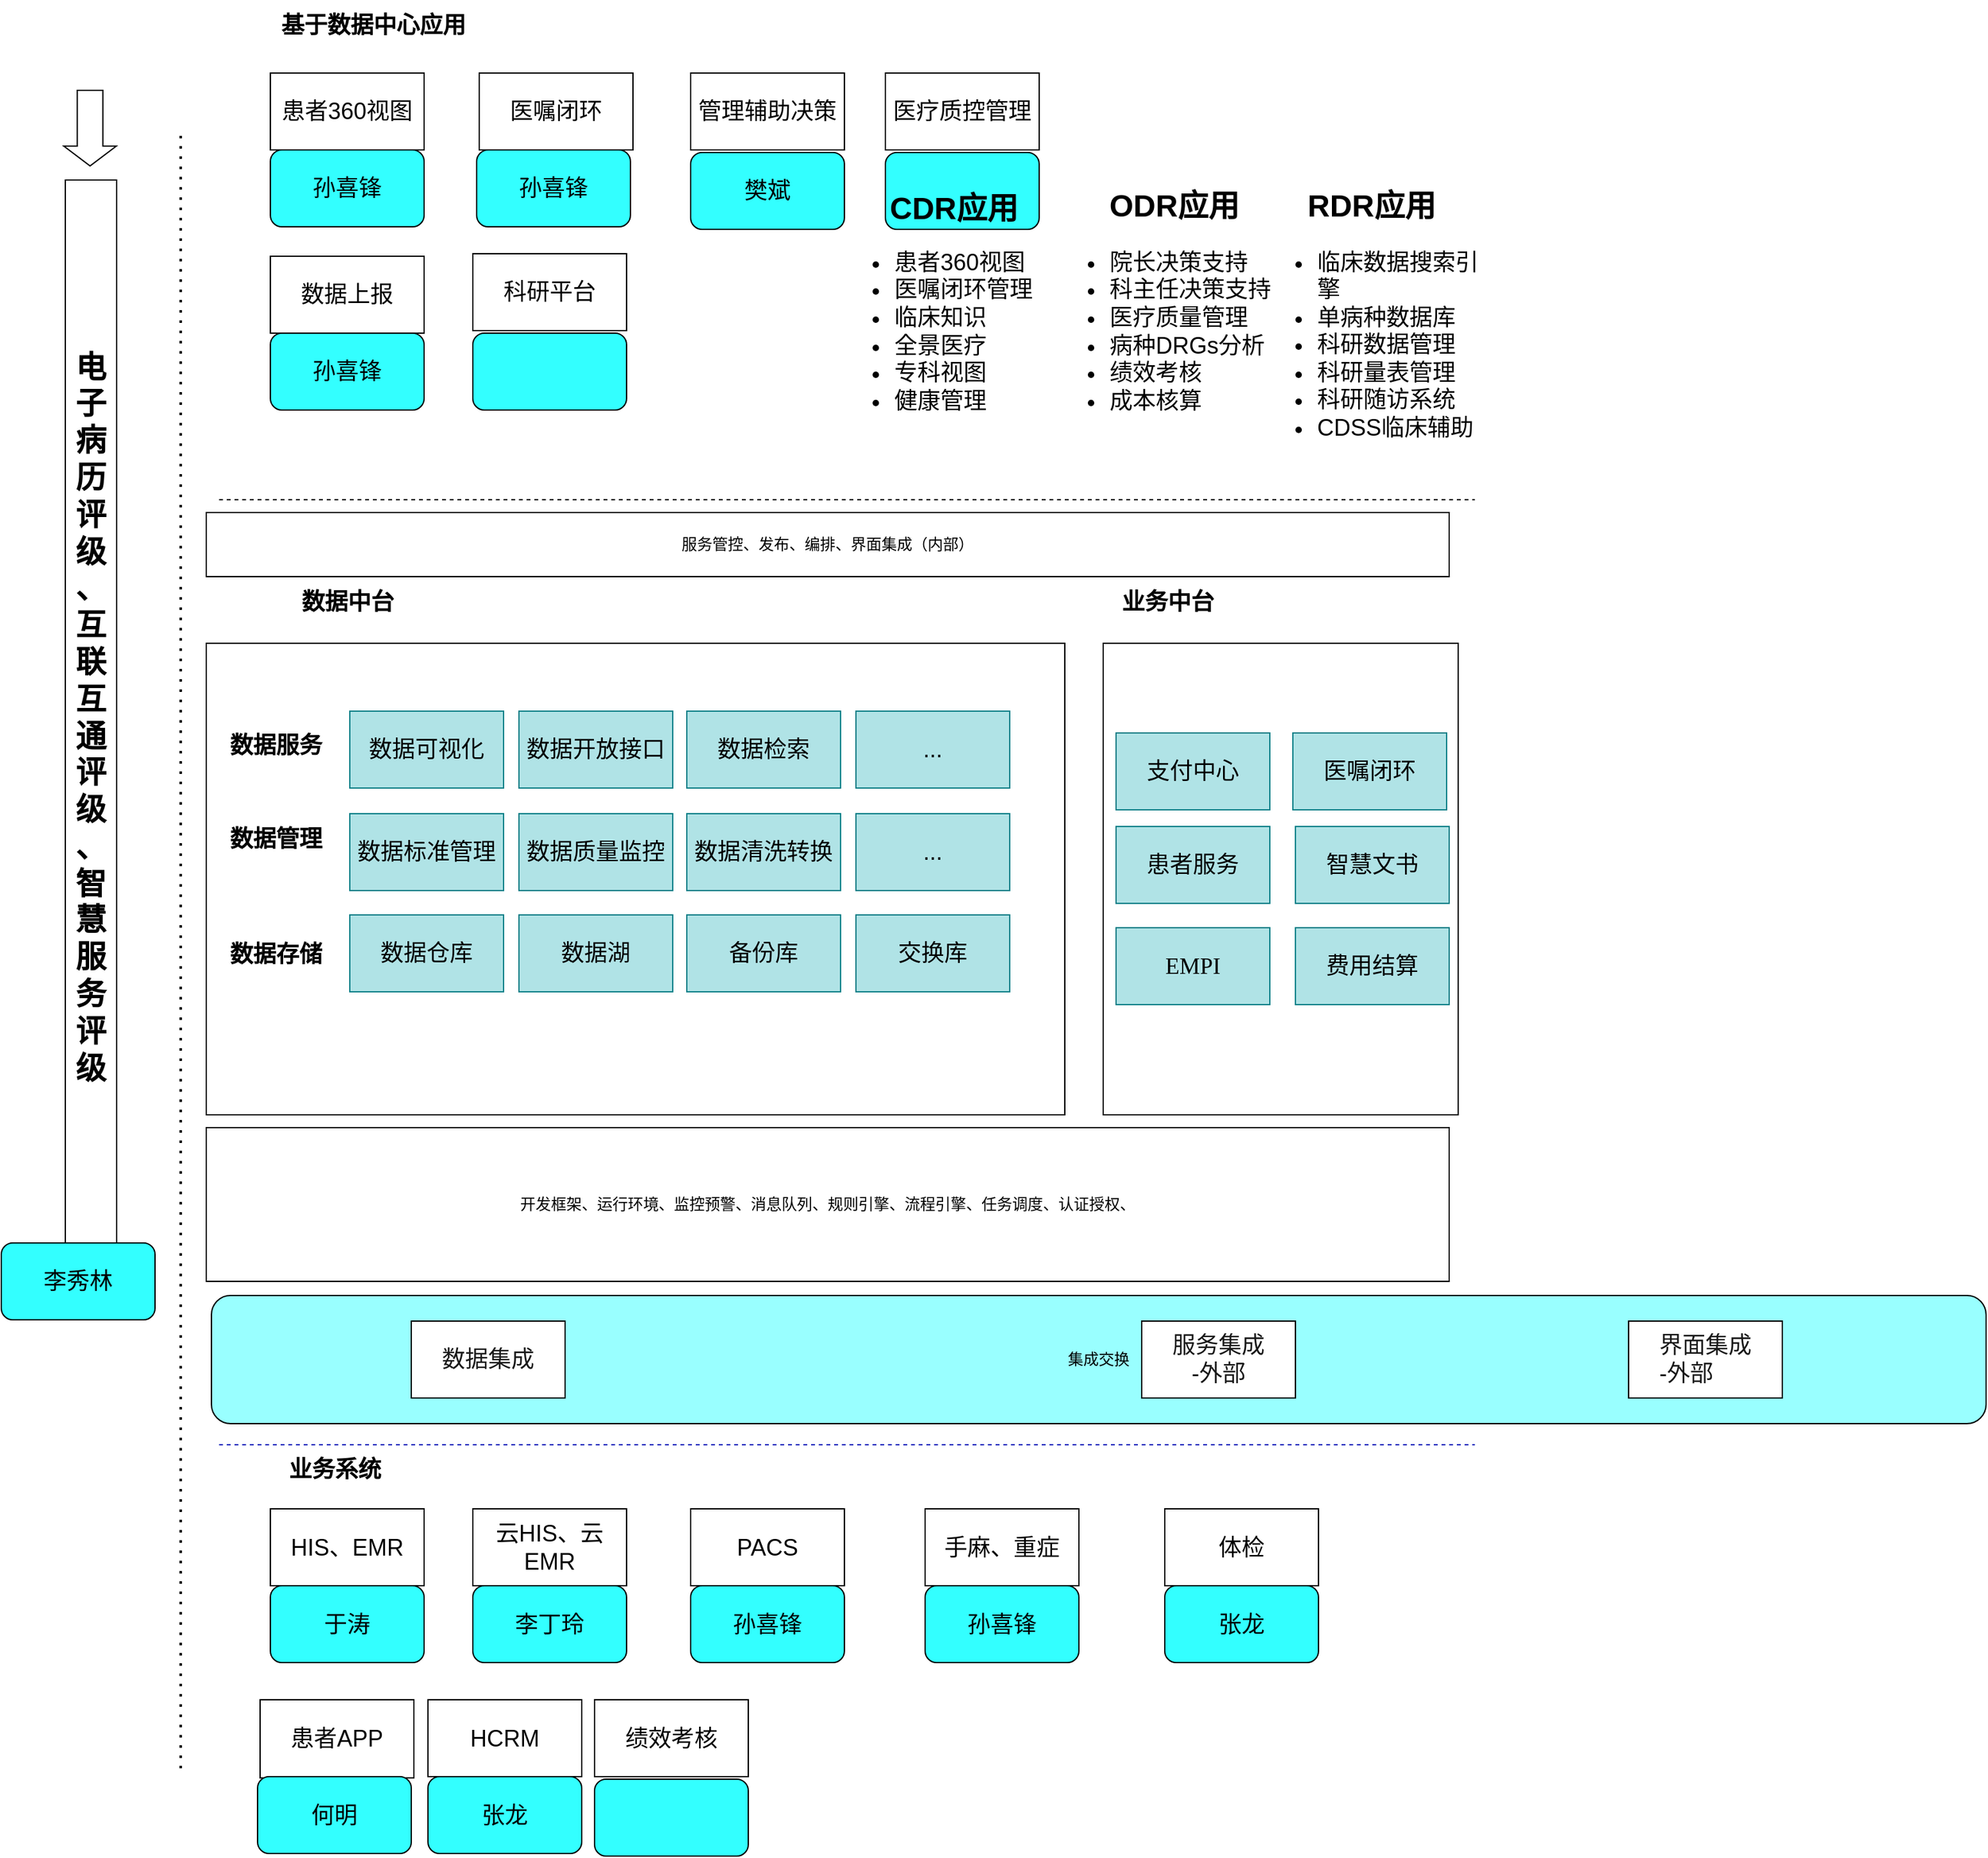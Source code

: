 <mxfile version="20.5.1" type="github" pages="3">
  <diagram id="B6B9VHaMI4xpq9ZSp2uB" name="全">
    <mxGraphModel dx="1424" dy="737" grid="1" gridSize="10" guides="1" tooltips="1" connect="1" arrows="1" fold="1" page="1" pageScale="1" pageWidth="827" pageHeight="1169" math="0" shadow="0">
      <root>
        <mxCell id="0" />
        <mxCell id="1" parent="0" />
        <mxCell id="VFvvIWbHDnUN0FrHz11J-1" value="集成交换" style="rounded=1;whiteSpace=wrap;html=1;fillColor=#99FFFF;" vertex="1" parent="1">
          <mxGeometry x="204" y="1041" width="1385" height="100" as="geometry" />
        </mxCell>
        <mxCell id="VFvvIWbHDnUN0FrHz11J-2" value="" style="rounded=0;whiteSpace=wrap;html=1;" vertex="1" parent="1">
          <mxGeometry x="200" y="532" width="670" height="368" as="geometry" />
        </mxCell>
        <mxCell id="VFvvIWbHDnUN0FrHz11J-3" value="数据仓库" style="rounded=0;whiteSpace=wrap;html=1;fillColor=#b0e3e6;strokeColor=#0e8088;fontSize=18;" vertex="1" parent="1">
          <mxGeometry x="312" y="744" width="120" height="60" as="geometry" />
        </mxCell>
        <mxCell id="VFvvIWbHDnUN0FrHz11J-4" value="数据湖" style="rounded=0;whiteSpace=wrap;html=1;fillColor=#b0e3e6;strokeColor=#0e8088;fontSize=18;" vertex="1" parent="1">
          <mxGeometry x="444" y="744" width="120" height="60" as="geometry" />
        </mxCell>
        <mxCell id="VFvvIWbHDnUN0FrHz11J-5" value="备份库" style="rounded=0;whiteSpace=wrap;html=1;fillColor=#b0e3e6;strokeColor=#0e8088;fontSize=18;" vertex="1" parent="1">
          <mxGeometry x="575" y="744" width="120" height="60" as="geometry" />
        </mxCell>
        <mxCell id="VFvvIWbHDnUN0FrHz11J-6" value="数据存储" style="text;strokeColor=none;fillColor=none;html=1;fontSize=18;fontStyle=1;verticalAlign=middle;align=center;" vertex="1" parent="1">
          <mxGeometry x="204" y="755" width="100" height="40" as="geometry" />
        </mxCell>
        <mxCell id="VFvvIWbHDnUN0FrHz11J-7" value="交换库" style="rounded=0;whiteSpace=wrap;html=1;fillColor=#b0e3e6;strokeColor=#0e8088;fontSize=18;" vertex="1" parent="1">
          <mxGeometry x="707" y="744" width="120" height="60" as="geometry" />
        </mxCell>
        <mxCell id="VFvvIWbHDnUN0FrHz11J-8" value="数据管理" style="text;strokeColor=none;fillColor=none;html=1;fontSize=18;fontStyle=1;verticalAlign=middle;align=center;" vertex="1" parent="1">
          <mxGeometry x="204" y="665" width="100" height="40" as="geometry" />
        </mxCell>
        <mxCell id="VFvvIWbHDnUN0FrHz11J-9" value="患者360视图" style="rounded=0;whiteSpace=wrap;html=1;fontSize=18;" vertex="1" parent="1">
          <mxGeometry x="250" y="87" width="120" height="60" as="geometry" />
        </mxCell>
        <mxCell id="VFvvIWbHDnUN0FrHz11J-10" value="医嘱闭环" style="rounded=0;whiteSpace=wrap;html=1;fontSize=18;" vertex="1" parent="1">
          <mxGeometry x="413" y="87" width="120" height="60" as="geometry" />
        </mxCell>
        <mxCell id="VFvvIWbHDnUN0FrHz11J-11" value="基于数据中心应用" style="text;strokeColor=none;fillColor=none;html=1;fontSize=18;fontStyle=1;verticalAlign=middle;align=center;" vertex="1" parent="1">
          <mxGeometry x="280" y="30" width="100" height="40" as="geometry" />
        </mxCell>
        <mxCell id="VFvvIWbHDnUN0FrHz11J-12" value="管理辅助决策" style="rounded=0;whiteSpace=wrap;html=1;fontSize=18;" vertex="1" parent="1">
          <mxGeometry x="578" y="87" width="120" height="60" as="geometry" />
        </mxCell>
        <mxCell id="VFvvIWbHDnUN0FrHz11J-13" value="&lt;div style=&quot;text-align: left; font-size: 18px;&quot;&gt;&lt;font face=&quot;PingFang SC, Arial, 微软雅黑, 宋体, simsun, sans-serif&quot; color=&quot;#191919&quot; style=&quot;font-size: 18px;&quot;&gt;&lt;span style=&quot;font-size: 18px; background-color: rgb(255, 255, 255);&quot;&gt;服务集成&lt;/span&gt;&lt;/font&gt;&lt;/div&gt;&lt;span style=&quot;color: rgb(25, 25, 25); font-family: &amp;quot;PingFang SC&amp;quot;, Arial, 微软雅黑, 宋体, simsun, sans-serif; text-align: left; background-color: rgb(255, 255, 255);&quot;&gt;-外部&lt;br&gt;&lt;/span&gt;" style="rounded=0;whiteSpace=wrap;html=1;fontSize=18;" vertex="1" parent="1">
          <mxGeometry x="930" y="1061" width="120" height="60" as="geometry" />
        </mxCell>
        <mxCell id="VFvvIWbHDnUN0FrHz11J-14" value="数据标准管理" style="rounded=0;whiteSpace=wrap;html=1;fillColor=#b0e3e6;strokeColor=#0e8088;fontSize=18;" vertex="1" parent="1">
          <mxGeometry x="312" y="665" width="120" height="60" as="geometry" />
        </mxCell>
        <mxCell id="VFvvIWbHDnUN0FrHz11J-15" value="数据质量监控" style="rounded=0;whiteSpace=wrap;html=1;fillColor=#b0e3e6;strokeColor=#0e8088;fontSize=18;" vertex="1" parent="1">
          <mxGeometry x="444" y="665" width="120" height="60" as="geometry" />
        </mxCell>
        <mxCell id="VFvvIWbHDnUN0FrHz11J-16" value="数据清洗转换" style="rounded=0;whiteSpace=wrap;html=1;fillColor=#b0e3e6;strokeColor=#0e8088;fontSize=18;" vertex="1" parent="1">
          <mxGeometry x="575" y="665" width="120" height="60" as="geometry" />
        </mxCell>
        <mxCell id="VFvvIWbHDnUN0FrHz11J-17" value="..." style="rounded=0;whiteSpace=wrap;html=1;fillColor=#b0e3e6;strokeColor=#0e8088;fontSize=18;" vertex="1" parent="1">
          <mxGeometry x="707" y="665" width="120" height="60" as="geometry" />
        </mxCell>
        <mxCell id="VFvvIWbHDnUN0FrHz11J-18" value="数据服务" style="text;strokeColor=none;fillColor=none;html=1;fontSize=18;fontStyle=1;verticalAlign=middle;align=center;" vertex="1" parent="1">
          <mxGeometry x="204" y="592" width="100" height="40" as="geometry" />
        </mxCell>
        <mxCell id="VFvvIWbHDnUN0FrHz11J-19" value="数据可视化" style="rounded=0;whiteSpace=wrap;html=1;fontSize=18;" vertex="1" parent="1">
          <mxGeometry x="312" y="585" width="120" height="60" as="geometry" />
        </mxCell>
        <mxCell id="VFvvIWbHDnUN0FrHz11J-20" value="数据开放接口" style="rounded=0;whiteSpace=wrap;html=1;fillColor=#b0e3e6;strokeColor=#0e8088;fontSize=18;" vertex="1" parent="1">
          <mxGeometry x="444" y="585" width="120" height="60" as="geometry" />
        </mxCell>
        <mxCell id="VFvvIWbHDnUN0FrHz11J-21" value="数据检索" style="rounded=0;whiteSpace=wrap;html=1;fillColor=#b0e3e6;strokeColor=#0e8088;fontSize=18;" vertex="1" parent="1">
          <mxGeometry x="575" y="585" width="120" height="60" as="geometry" />
        </mxCell>
        <mxCell id="VFvvIWbHDnUN0FrHz11J-22" value="..." style="rounded=0;whiteSpace=wrap;html=1;fillColor=#b0e3e6;strokeColor=#0e8088;fontSize=18;" vertex="1" parent="1">
          <mxGeometry x="707" y="585" width="120" height="60" as="geometry" />
        </mxCell>
        <mxCell id="VFvvIWbHDnUN0FrHz11J-23" value="&lt;span style=&quot;font-size: 24px;&quot;&gt;&lt;b&gt;电子病历评级&lt;br&gt;、互联互通评级&lt;br&gt;、智慧服务评级&lt;/b&gt;&lt;/span&gt;" style="rounded=0;whiteSpace=wrap;html=1;" vertex="1" parent="1">
          <mxGeometry x="90" y="170.5" width="40" height="839" as="geometry" />
        </mxCell>
        <mxCell id="VFvvIWbHDnUN0FrHz11J-24" value="" style="endArrow=none;dashed=1;html=1;rounded=0;" edge="1" parent="1">
          <mxGeometry width="50" height="50" relative="1" as="geometry">
            <mxPoint x="210" y="420" as="sourcePoint" />
            <mxPoint x="1190" y="420" as="targetPoint" />
          </mxGeometry>
        </mxCell>
        <mxCell id="VFvvIWbHDnUN0FrHz11J-25" value="" style="endArrow=none;dashed=1;html=1;rounded=0;fillColor=#0050ef;strokeColor=#001DBC;" edge="1" parent="1">
          <mxGeometry width="50" height="50" relative="1" as="geometry">
            <mxPoint x="210" y="1157.5" as="sourcePoint" />
            <mxPoint x="1190" y="1157.5" as="targetPoint" />
          </mxGeometry>
        </mxCell>
        <mxCell id="VFvvIWbHDnUN0FrHz11J-26" value="数据可视化" style="rounded=0;whiteSpace=wrap;html=1;fontSize=18;" vertex="1" parent="1">
          <mxGeometry x="312" y="585" width="120" height="60" as="geometry" />
        </mxCell>
        <mxCell id="VFvvIWbHDnUN0FrHz11J-27" value="数据可视化" style="rounded=0;whiteSpace=wrap;html=1;fillColor=#b0e3e6;strokeColor=#0e8088;fontSize=18;" vertex="1" parent="1">
          <mxGeometry x="312" y="585" width="120" height="60" as="geometry" />
        </mxCell>
        <mxCell id="VFvvIWbHDnUN0FrHz11J-28" value="" style="shape=flexArrow;endArrow=classic;html=1;rounded=0;width=20;endSize=4.814;" edge="1" parent="1">
          <mxGeometry width="50" height="50" relative="1" as="geometry">
            <mxPoint x="109.29" y="100" as="sourcePoint" />
            <mxPoint x="109.29" y="160" as="targetPoint" />
          </mxGeometry>
        </mxCell>
        <mxCell id="VFvvIWbHDnUN0FrHz11J-29" value="" style="endArrow=none;dashed=1;html=1;dashPattern=1 3;strokeWidth=2;rounded=0;" edge="1" parent="1">
          <mxGeometry width="50" height="50" relative="1" as="geometry">
            <mxPoint x="180" y="1410" as="sourcePoint" />
            <mxPoint x="180" y="130" as="targetPoint" />
          </mxGeometry>
        </mxCell>
        <mxCell id="VFvvIWbHDnUN0FrHz11J-30" value="HIS、EMR" style="rounded=0;whiteSpace=wrap;html=1;fontSize=18;" vertex="1" parent="1">
          <mxGeometry x="250" y="1207.5" width="120" height="60" as="geometry" />
        </mxCell>
        <mxCell id="VFvvIWbHDnUN0FrHz11J-31" value="云HIS、云EMR" style="rounded=0;whiteSpace=wrap;html=1;fontSize=18;" vertex="1" parent="1">
          <mxGeometry x="408" y="1207.5" width="120" height="60" as="geometry" />
        </mxCell>
        <mxCell id="VFvvIWbHDnUN0FrHz11J-32" value="PACS" style="rounded=0;whiteSpace=wrap;html=1;fontSize=18;" vertex="1" parent="1">
          <mxGeometry x="578" y="1207.5" width="120" height="60" as="geometry" />
        </mxCell>
        <mxCell id="VFvvIWbHDnUN0FrHz11J-33" value="手麻、重症" style="rounded=0;whiteSpace=wrap;html=1;fontSize=18;" vertex="1" parent="1">
          <mxGeometry x="761" y="1207.5" width="120" height="60" as="geometry" />
        </mxCell>
        <mxCell id="VFvvIWbHDnUN0FrHz11J-34" value="体检" style="rounded=0;whiteSpace=wrap;html=1;fontSize=18;" vertex="1" parent="1">
          <mxGeometry x="948" y="1207.5" width="120" height="60" as="geometry" />
        </mxCell>
        <mxCell id="VFvvIWbHDnUN0FrHz11J-35" value="于涛" style="rounded=1;whiteSpace=wrap;html=1;fontSize=18;fillColor=#33FFFF;" vertex="1" parent="1">
          <mxGeometry x="250" y="1267.5" width="120" height="60" as="geometry" />
        </mxCell>
        <mxCell id="VFvvIWbHDnUN0FrHz11J-36" value="李秀林" style="rounded=1;whiteSpace=wrap;html=1;fontSize=18;fillColor=#33FFFF;" vertex="1" parent="1">
          <mxGeometry x="40" y="1000" width="120" height="60" as="geometry" />
        </mxCell>
        <mxCell id="VFvvIWbHDnUN0FrHz11J-37" value="李丁玲" style="rounded=1;whiteSpace=wrap;html=1;fontSize=18;fillColor=#33FFFF;" vertex="1" parent="1">
          <mxGeometry x="408" y="1267.5" width="120" height="60" as="geometry" />
        </mxCell>
        <mxCell id="VFvvIWbHDnUN0FrHz11J-38" value="孙喜锋" style="rounded=1;whiteSpace=wrap;html=1;fontSize=18;fillColor=#33FFFF;" vertex="1" parent="1">
          <mxGeometry x="578" y="1267.5" width="120" height="60" as="geometry" />
        </mxCell>
        <mxCell id="VFvvIWbHDnUN0FrHz11J-39" value="孙喜锋" style="rounded=1;whiteSpace=wrap;html=1;fontSize=18;fillColor=#33FFFF;" vertex="1" parent="1">
          <mxGeometry x="761" y="1267.5" width="120" height="60" as="geometry" />
        </mxCell>
        <mxCell id="VFvvIWbHDnUN0FrHz11J-40" value="张龙" style="rounded=1;whiteSpace=wrap;html=1;fontSize=18;fillColor=#33FFFF;" vertex="1" parent="1">
          <mxGeometry x="948" y="1267.5" width="120" height="60" as="geometry" />
        </mxCell>
        <mxCell id="VFvvIWbHDnUN0FrHz11J-41" value="医疗质控管理" style="rounded=0;whiteSpace=wrap;html=1;fontSize=18;" vertex="1" parent="1">
          <mxGeometry x="730" y="87" width="120" height="60" as="geometry" />
        </mxCell>
        <mxCell id="VFvvIWbHDnUN0FrHz11J-42" value="科研平台" style="rounded=0;whiteSpace=wrap;html=1;fontSize=18;" vertex="1" parent="1">
          <mxGeometry x="408" y="228" width="120" height="60" as="geometry" />
        </mxCell>
        <mxCell id="VFvvIWbHDnUN0FrHz11J-43" value="绩效考核" style="rounded=0;whiteSpace=wrap;html=1;fontSize=18;" vertex="1" parent="1">
          <mxGeometry x="503" y="1356.5" width="120" height="60" as="geometry" />
        </mxCell>
        <mxCell id="VFvvIWbHDnUN0FrHz11J-44" value="HCRM" style="rounded=0;whiteSpace=wrap;html=1;fontSize=18;" vertex="1" parent="1">
          <mxGeometry x="373" y="1356.5" width="120" height="60" as="geometry" />
        </mxCell>
        <mxCell id="VFvvIWbHDnUN0FrHz11J-45" value="患者APP" style="rounded=0;whiteSpace=wrap;html=1;fontSize=18;" vertex="1" parent="1">
          <mxGeometry x="242" y="1356.5" width="120" height="61" as="geometry" />
        </mxCell>
        <mxCell id="VFvvIWbHDnUN0FrHz11J-46" value="数据上报" style="rounded=0;whiteSpace=wrap;html=1;fontSize=18;" vertex="1" parent="1">
          <mxGeometry x="250" y="230" width="120" height="60" as="geometry" />
        </mxCell>
        <mxCell id="VFvvIWbHDnUN0FrHz11J-47" value="孙喜锋" style="rounded=1;whiteSpace=wrap;html=1;fontSize=18;fillColor=#33FFFF;" vertex="1" parent="1">
          <mxGeometry x="250" y="147" width="120" height="60" as="geometry" />
        </mxCell>
        <mxCell id="VFvvIWbHDnUN0FrHz11J-48" value="孙喜锋" style="rounded=1;whiteSpace=wrap;html=1;fontSize=18;fillColor=#33FFFF;" vertex="1" parent="1">
          <mxGeometry x="411" y="147" width="120" height="60" as="geometry" />
        </mxCell>
        <mxCell id="VFvvIWbHDnUN0FrHz11J-49" value="何明" style="rounded=1;whiteSpace=wrap;html=1;fontSize=18;fillColor=#33FFFF;" vertex="1" parent="1">
          <mxGeometry x="240" y="1416.5" width="120" height="60" as="geometry" />
        </mxCell>
        <mxCell id="VFvvIWbHDnUN0FrHz11J-50" value="张龙" style="rounded=1;whiteSpace=wrap;html=1;fontSize=18;fillColor=#33FFFF;" vertex="1" parent="1">
          <mxGeometry x="373" y="1416.5" width="120" height="60" as="geometry" />
        </mxCell>
        <mxCell id="VFvvIWbHDnUN0FrHz11J-51" value="樊斌" style="rounded=1;whiteSpace=wrap;html=1;fontSize=18;fillColor=#33FFFF;" vertex="1" parent="1">
          <mxGeometry x="578" y="149" width="120" height="60" as="geometry" />
        </mxCell>
        <mxCell id="VFvvIWbHDnUN0FrHz11J-52" value="孙喜锋" style="rounded=1;whiteSpace=wrap;html=1;fontSize=18;fillColor=#33FFFF;" vertex="1" parent="1">
          <mxGeometry x="250" y="290" width="120" height="60" as="geometry" />
        </mxCell>
        <mxCell id="VFvvIWbHDnUN0FrHz11J-53" value="" style="rounded=1;whiteSpace=wrap;html=1;fontSize=18;fillColor=#33FFFF;" vertex="1" parent="1">
          <mxGeometry x="730" y="149" width="120" height="60" as="geometry" />
        </mxCell>
        <mxCell id="VFvvIWbHDnUN0FrHz11J-54" value="" style="rounded=1;whiteSpace=wrap;html=1;fontSize=18;fillColor=#33FFFF;" vertex="1" parent="1">
          <mxGeometry x="408" y="290" width="120" height="60" as="geometry" />
        </mxCell>
        <mxCell id="VFvvIWbHDnUN0FrHz11J-55" value="" style="rounded=1;whiteSpace=wrap;html=1;fontSize=18;fillColor=#33FFFF;" vertex="1" parent="1">
          <mxGeometry x="503" y="1418.5" width="120" height="60" as="geometry" />
        </mxCell>
        <mxCell id="VFvvIWbHDnUN0FrHz11J-56" value="数据中台" style="text;strokeColor=none;fillColor=none;html=1;fontSize=18;fontStyle=1;verticalAlign=middle;align=center;" vertex="1" parent="1">
          <mxGeometry x="260" y="480" width="100" height="40" as="geometry" />
        </mxCell>
        <mxCell id="VFvvIWbHDnUN0FrHz11J-57" value="业务系统" style="text;strokeColor=none;fillColor=none;html=1;fontSize=18;fontStyle=1;verticalAlign=middle;align=center;" vertex="1" parent="1">
          <mxGeometry x="250" y="1157" width="100" height="40" as="geometry" />
        </mxCell>
        <mxCell id="VFvvIWbHDnUN0FrHz11J-58" value="业务中台" style="text;strokeColor=none;fillColor=none;html=1;fontSize=18;fontStyle=1;verticalAlign=middle;align=center;" vertex="1" parent="1">
          <mxGeometry x="900" y="480" width="100" height="40" as="geometry" />
        </mxCell>
        <mxCell id="VFvvIWbHDnUN0FrHz11J-63" value="&lt;div style=&quot;text-align: left; font-size: 18px;&quot;&gt;&lt;font face=&quot;PingFang SC, Arial, 微软雅黑, 宋体, simsun, sans-serif&quot; color=&quot;#191919&quot; style=&quot;font-size: 18px;&quot;&gt;&lt;span style=&quot;font-size: 18px; background-color: rgb(255, 255, 255);&quot;&gt;界面集成&lt;/span&gt;&lt;/font&gt;&lt;/div&gt;&lt;div style=&quot;text-align: left; font-size: 18px;&quot;&gt;&lt;font face=&quot;PingFang SC, Arial, 微软雅黑, 宋体, simsun, sans-serif&quot; color=&quot;#191919&quot; style=&quot;font-size: 18px;&quot;&gt;&lt;span style=&quot;font-size: 18px; background-color: rgb(255, 255, 255);&quot;&gt;-外部&lt;/span&gt;&lt;/font&gt;&lt;/div&gt;" style="rounded=0;whiteSpace=wrap;html=1;fontSize=18;" vertex="1" parent="1">
          <mxGeometry x="1310" y="1061" width="120" height="60" as="geometry" />
        </mxCell>
        <mxCell id="VFvvIWbHDnUN0FrHz11J-64" value="&lt;div style=&quot;text-align: left; font-size: 18px;&quot;&gt;&lt;font face=&quot;PingFang SC, Arial, 微软雅黑, 宋体, simsun, sans-serif&quot; color=&quot;#191919&quot; style=&quot;font-size: 18px;&quot;&gt;&lt;span style=&quot;font-size: 18px; background-color: rgb(255, 255, 255);&quot;&gt;数据集成&lt;/span&gt;&lt;/font&gt;&lt;/div&gt;" style="rounded=0;whiteSpace=wrap;html=1;fontSize=18;" vertex="1" parent="1">
          <mxGeometry x="360" y="1061" width="120" height="60" as="geometry" />
        </mxCell>
        <mxCell id="VFvvIWbHDnUN0FrHz11J-66" value="服务管控、发布、编排、界面集成（内部）" style="rounded=0;whiteSpace=wrap;html=1;" vertex="1" parent="1">
          <mxGeometry x="200" y="430" width="970" height="50" as="geometry" />
        </mxCell>
        <mxCell id="VFvvIWbHDnUN0FrHz11J-67" value="开发框架、运行环境、监控预警、消息队列、规则引擎、流程引擎、任务调度、认证授权、" style="rounded=0;whiteSpace=wrap;html=1;" vertex="1" parent="1">
          <mxGeometry x="200" y="910" width="970" height="120" as="geometry" />
        </mxCell>
        <mxCell id="VFvvIWbHDnUN0FrHz11J-77" value="" style="rounded=0;whiteSpace=wrap;html=1;" vertex="1" parent="1">
          <mxGeometry x="900" y="532" width="277" height="368" as="geometry" />
        </mxCell>
        <mxCell id="VFvvIWbHDnUN0FrHz11J-78" value="支付中心" style="rounded=0;whiteSpace=wrap;html=1;fillColor=#b0e3e6;strokeColor=#0e8088;fontSize=18;" vertex="1" parent="1">
          <mxGeometry x="910" y="602" width="120" height="60" as="geometry" />
        </mxCell>
        <mxCell id="VFvvIWbHDnUN0FrHz11J-79" value="&lt;span style=&quot;font-family: &amp;quot;Microsoft JhengHei&amp;quot;; text-align: left;&quot;&gt;&lt;font style=&quot;font-size: 18px;&quot;&gt;患者服务&lt;/font&gt;&lt;/span&gt;" style="rounded=0;whiteSpace=wrap;html=1;fillColor=#b0e3e6;strokeColor=#0e8088;fontSize=18;" vertex="1" parent="1">
          <mxGeometry x="910" y="675" width="120" height="60" as="geometry" />
        </mxCell>
        <mxCell id="VFvvIWbHDnUN0FrHz11J-80" value="&lt;span style=&quot;font-family: &amp;quot;Microsoft JhengHei&amp;quot;; text-align: left;&quot;&gt;&lt;font style=&quot;font-size: 18px;&quot;&gt;EMPI&lt;/font&gt;&lt;/span&gt;" style="rounded=0;whiteSpace=wrap;html=1;fillColor=#b0e3e6;strokeColor=#0e8088;fontSize=18;" vertex="1" parent="1">
          <mxGeometry x="910" y="754" width="120" height="60" as="geometry" />
        </mxCell>
        <mxCell id="VFvvIWbHDnUN0FrHz11J-81" value="&lt;span style=&quot;font-family: &amp;quot;Microsoft JhengHei&amp;quot;; text-align: left;&quot;&gt;&lt;font style=&quot;font-size: 18px;&quot;&gt;医嘱闭环&lt;/font&gt;&lt;/span&gt;" style="rounded=0;whiteSpace=wrap;html=1;fillColor=#b0e3e6;strokeColor=#0e8088;fontSize=18;fontColor=#000000;" vertex="1" parent="1">
          <mxGeometry x="1048" y="602" width="120" height="60" as="geometry" />
        </mxCell>
        <mxCell id="VFvvIWbHDnUN0FrHz11J-82" value="&lt;span style=&quot;font-family: &amp;quot;Microsoft JhengHei&amp;quot;; text-align: left;&quot;&gt;&lt;font style=&quot;font-size: 18px;&quot;&gt;智慧文书&lt;/font&gt;&lt;/span&gt;" style="rounded=0;whiteSpace=wrap;html=1;fillColor=#b0e3e6;strokeColor=#0e8088;fontSize=18;" vertex="1" parent="1">
          <mxGeometry x="1050" y="675" width="120" height="60" as="geometry" />
        </mxCell>
        <mxCell id="VFvvIWbHDnUN0FrHz11J-83" value="&lt;span style=&quot;font-family: &amp;quot;Microsoft JhengHei&amp;quot;; text-align: left;&quot;&gt;&lt;font style=&quot;font-size: 18px;&quot;&gt;费用结算&lt;/font&gt;&lt;/span&gt;" style="rounded=0;whiteSpace=wrap;html=1;fillColor=#b0e3e6;strokeColor=#0e8088;fontSize=18;" vertex="1" parent="1">
          <mxGeometry x="1050" y="754" width="120" height="60" as="geometry" />
        </mxCell>
        <mxCell id="VFvvIWbHDnUN0FrHz11J-84" value="&lt;ul&gt;&lt;li&gt;患者360视图&lt;/li&gt;&lt;li&gt;医嘱闭环管理&lt;/li&gt;&lt;li&gt;临床知识&lt;/li&gt;&lt;li&gt;全景医疗&lt;/li&gt;&lt;li&gt;专科视图&lt;/li&gt;&lt;li&gt;健康管理&lt;/li&gt;&lt;/ul&gt;" style="text;strokeColor=none;fillColor=none;html=1;whiteSpace=wrap;verticalAlign=middle;overflow=hidden;fontSize=18;fontColor=#000000;" vertex="1" parent="1">
          <mxGeometry x="695" y="203.5" width="168" height="170" as="geometry" />
        </mxCell>
        <mxCell id="VFvvIWbHDnUN0FrHz11J-85" value="&lt;ul&gt;&lt;li&gt;院长决策支持&lt;/li&gt;&lt;li&gt;科主任决策支持&lt;/li&gt;&lt;li&gt;医疗质量管理&lt;/li&gt;&lt;li&gt;病种DRGs分析&lt;/li&gt;&lt;li&gt;绩效考核&lt;/li&gt;&lt;li&gt;成本核算&lt;/li&gt;&lt;/ul&gt;" style="text;strokeColor=none;fillColor=none;html=1;whiteSpace=wrap;verticalAlign=middle;overflow=hidden;fontSize=18;fontColor=#000000;" vertex="1" parent="1">
          <mxGeometry x="863" y="203.5" width="168" height="170" as="geometry" />
        </mxCell>
        <mxCell id="VFvvIWbHDnUN0FrHz11J-86" value="CDR应用" style="text;strokeColor=none;fillColor=none;html=1;fontSize=24;fontStyle=1;verticalAlign=middle;align=center;fontColor=#000000;" vertex="1" parent="1">
          <mxGeometry x="733" y="172.5" width="100" height="40" as="geometry" />
        </mxCell>
        <mxCell id="VFvvIWbHDnUN0FrHz11J-87" value="ODR应用" style="text;strokeColor=none;fillColor=none;html=1;fontSize=24;fontStyle=1;verticalAlign=middle;align=center;fontColor=#000000;" vertex="1" parent="1">
          <mxGeometry x="905" y="170.5" width="100" height="40" as="geometry" />
        </mxCell>
        <mxCell id="VFvvIWbHDnUN0FrHz11J-88" value="&lt;ul&gt;&lt;li&gt;临床数据搜索引擎&lt;/li&gt;&lt;li&gt;单病种数据库&lt;/li&gt;&lt;li&gt;科研数据管理&lt;/li&gt;&lt;li&gt;科研量表管理&lt;/li&gt;&lt;li&gt;科研随访系统&lt;/li&gt;&lt;li&gt;CDSS临床辅助决策&lt;/li&gt;&lt;/ul&gt;" style="text;strokeColor=none;fillColor=none;html=1;whiteSpace=wrap;verticalAlign=middle;overflow=hidden;fontSize=18;fontColor=#000000;" vertex="1" parent="1">
          <mxGeometry x="1025" y="203.5" width="168" height="170" as="geometry" />
        </mxCell>
        <mxCell id="VFvvIWbHDnUN0FrHz11J-89" value="RDR应用" style="text;strokeColor=none;fillColor=none;html=1;fontSize=24;fontStyle=1;verticalAlign=middle;align=center;fontColor=#000000;" vertex="1" parent="1">
          <mxGeometry x="1059" y="170.5" width="100" height="40" as="geometry" />
        </mxCell>
      </root>
    </mxGraphModel>
  </diagram>
  <diagram id="ou_3auDMoAN-pkEfYbh4" name="数据">
    <mxGraphModel dx="2373" dy="1228" grid="1" gridSize="10" guides="1" tooltips="1" connect="1" arrows="1" fold="1" page="1" pageScale="1" pageWidth="827" pageHeight="1169" math="0" shadow="0">
      <root>
        <mxCell id="0" />
        <mxCell id="1" parent="0" />
        <mxCell id="-TIPPLFm5aXb55gr_1St-1" value="集成交换" style="rounded=1;whiteSpace=wrap;html=1;fillColor=#99FFFF;" vertex="1" parent="1">
          <mxGeometry x="170" y="929.5" width="1396" height="100" as="geometry" />
        </mxCell>
        <mxCell id="-TIPPLFm5aXb55gr_1St-2" value="" style="rounded=0;whiteSpace=wrap;html=1;" vertex="1" parent="1">
          <mxGeometry x="200" y="532" width="670" height="368" as="geometry" />
        </mxCell>
        <mxCell id="-TIPPLFm5aXb55gr_1St-3" value="数据仓库" style="rounded=0;whiteSpace=wrap;html=1;fillColor=#b0e3e6;strokeColor=#0e8088;fontSize=18;" vertex="1" parent="1">
          <mxGeometry x="312" y="744" width="120" height="60" as="geometry" />
        </mxCell>
        <mxCell id="-TIPPLFm5aXb55gr_1St-4" value="数据湖" style="rounded=0;whiteSpace=wrap;html=1;fillColor=#b0e3e6;strokeColor=#0e8088;fontSize=18;" vertex="1" parent="1">
          <mxGeometry x="444" y="744" width="120" height="60" as="geometry" />
        </mxCell>
        <mxCell id="-TIPPLFm5aXb55gr_1St-5" value="备份库" style="rounded=0;whiteSpace=wrap;html=1;fillColor=#b0e3e6;strokeColor=#0e8088;fontSize=18;" vertex="1" parent="1">
          <mxGeometry x="575" y="744" width="120" height="60" as="geometry" />
        </mxCell>
        <mxCell id="-TIPPLFm5aXb55gr_1St-6" value="数据存储" style="text;strokeColor=none;fillColor=none;html=1;fontSize=18;fontStyle=1;verticalAlign=middle;align=center;" vertex="1" parent="1">
          <mxGeometry x="204" y="755" width="100" height="40" as="geometry" />
        </mxCell>
        <mxCell id="-TIPPLFm5aXb55gr_1St-7" value="交换库" style="rounded=0;whiteSpace=wrap;html=1;fillColor=#b0e3e6;strokeColor=#0e8088;fontSize=18;" vertex="1" parent="1">
          <mxGeometry x="707" y="744" width="120" height="60" as="geometry" />
        </mxCell>
        <mxCell id="-TIPPLFm5aXb55gr_1St-8" value="数据管理" style="text;strokeColor=none;fillColor=none;html=1;fontSize=18;fontStyle=1;verticalAlign=middle;align=center;" vertex="1" parent="1">
          <mxGeometry x="204" y="665" width="100" height="40" as="geometry" />
        </mxCell>
        <mxCell id="-TIPPLFm5aXb55gr_1St-9" value="患者360视图" style="rounded=0;whiteSpace=wrap;html=1;fontSize=18;" vertex="1" parent="1">
          <mxGeometry x="250" y="87" width="120" height="60" as="geometry" />
        </mxCell>
        <mxCell id="-TIPPLFm5aXb55gr_1St-10" value="医嘱闭环" style="rounded=0;whiteSpace=wrap;html=1;fontSize=18;" vertex="1" parent="1">
          <mxGeometry x="413" y="87" width="120" height="60" as="geometry" />
        </mxCell>
        <mxCell id="-TIPPLFm5aXb55gr_1St-11" value="基于数据中心应用" style="text;strokeColor=none;fillColor=none;html=1;fontSize=18;fontStyle=1;verticalAlign=middle;align=center;" vertex="1" parent="1">
          <mxGeometry x="280" y="30" width="100" height="40" as="geometry" />
        </mxCell>
        <mxCell id="-TIPPLFm5aXb55gr_1St-12" value="管理辅助决策" style="rounded=0;whiteSpace=wrap;html=1;fontSize=18;" vertex="1" parent="1">
          <mxGeometry x="578" y="87" width="120" height="60" as="geometry" />
        </mxCell>
        <mxCell id="-TIPPLFm5aXb55gr_1St-13" value="&lt;div style=&quot;text-align: left; font-size: 18px;&quot;&gt;&lt;font face=&quot;PingFang SC, Arial, 微软雅黑, 宋体, simsun, sans-serif&quot; color=&quot;#191919&quot; style=&quot;font-size: 18px;&quot;&gt;&lt;span style=&quot;font-size: 18px; background-color: rgb(255, 255, 255);&quot;&gt;服务集成&lt;/span&gt;&lt;/font&gt;&lt;/div&gt;" style="rounded=0;whiteSpace=wrap;html=1;fontSize=18;" vertex="1" parent="1">
          <mxGeometry x="920" y="929.5" width="120" height="60" as="geometry" />
        </mxCell>
        <mxCell id="-TIPPLFm5aXb55gr_1St-14" value="数据标准管理" style="rounded=0;whiteSpace=wrap;html=1;fillColor=#b0e3e6;strokeColor=#0e8088;fontSize=18;" vertex="1" parent="1">
          <mxGeometry x="312" y="665" width="120" height="60" as="geometry" />
        </mxCell>
        <mxCell id="-TIPPLFm5aXb55gr_1St-15" value="数据质量监控" style="rounded=0;whiteSpace=wrap;html=1;fillColor=#b0e3e6;strokeColor=#0e8088;fontSize=18;" vertex="1" parent="1">
          <mxGeometry x="444" y="665" width="120" height="60" as="geometry" />
        </mxCell>
        <mxCell id="-TIPPLFm5aXb55gr_1St-16" value="数据清洗转换" style="rounded=0;whiteSpace=wrap;html=1;fillColor=#b0e3e6;strokeColor=#0e8088;fontSize=18;" vertex="1" parent="1">
          <mxGeometry x="575" y="665" width="120" height="60" as="geometry" />
        </mxCell>
        <mxCell id="-TIPPLFm5aXb55gr_1St-17" value="..." style="rounded=0;whiteSpace=wrap;html=1;fillColor=#b0e3e6;strokeColor=#0e8088;fontSize=18;" vertex="1" parent="1">
          <mxGeometry x="707" y="665" width="120" height="60" as="geometry" />
        </mxCell>
        <mxCell id="-TIPPLFm5aXb55gr_1St-18" value="数据服务" style="text;strokeColor=none;fillColor=none;html=1;fontSize=18;fontStyle=1;verticalAlign=middle;align=center;" vertex="1" parent="1">
          <mxGeometry x="204" y="592" width="100" height="40" as="geometry" />
        </mxCell>
        <mxCell id="-TIPPLFm5aXb55gr_1St-19" value="数据可视化" style="rounded=0;whiteSpace=wrap;html=1;fontSize=18;" vertex="1" parent="1">
          <mxGeometry x="312" y="585" width="120" height="60" as="geometry" />
        </mxCell>
        <mxCell id="-TIPPLFm5aXb55gr_1St-20" value="数据开放接口" style="rounded=0;whiteSpace=wrap;html=1;fillColor=#b0e3e6;strokeColor=#0e8088;fontSize=18;" vertex="1" parent="1">
          <mxGeometry x="444" y="585" width="120" height="60" as="geometry" />
        </mxCell>
        <mxCell id="-TIPPLFm5aXb55gr_1St-21" value="数据检索" style="rounded=0;whiteSpace=wrap;html=1;fillColor=#b0e3e6;strokeColor=#0e8088;fontSize=18;" vertex="1" parent="1">
          <mxGeometry x="575" y="585" width="120" height="60" as="geometry" />
        </mxCell>
        <mxCell id="-TIPPLFm5aXb55gr_1St-22" value="..." style="rounded=0;whiteSpace=wrap;html=1;fillColor=#b0e3e6;strokeColor=#0e8088;fontSize=18;" vertex="1" parent="1">
          <mxGeometry x="707" y="585" width="120" height="60" as="geometry" />
        </mxCell>
        <mxCell id="-TIPPLFm5aXb55gr_1St-23" value="&lt;span style=&quot;font-size: 24px;&quot;&gt;&lt;b&gt;电子病历评级&lt;br&gt;、互联互通评级&lt;br&gt;、智慧服务评级&lt;/b&gt;&lt;/span&gt;" style="rounded=0;whiteSpace=wrap;html=1;" vertex="1" parent="1">
          <mxGeometry x="90" y="170.5" width="40" height="839" as="geometry" />
        </mxCell>
        <mxCell id="-TIPPLFm5aXb55gr_1St-24" value="" style="endArrow=none;dashed=1;html=1;rounded=0;" edge="1" parent="1">
          <mxGeometry width="50" height="50" relative="1" as="geometry">
            <mxPoint x="210" y="420" as="sourcePoint" />
            <mxPoint x="1190" y="420" as="targetPoint" />
          </mxGeometry>
        </mxCell>
        <mxCell id="-TIPPLFm5aXb55gr_1St-25" value="" style="endArrow=none;dashed=1;html=1;rounded=0;fillColor=#0050ef;strokeColor=#001DBC;" edge="1" parent="1">
          <mxGeometry width="50" height="50" relative="1" as="geometry">
            <mxPoint x="210" y="1030" as="sourcePoint" />
            <mxPoint x="1190" y="1030" as="targetPoint" />
          </mxGeometry>
        </mxCell>
        <mxCell id="-TIPPLFm5aXb55gr_1St-26" value="数据可视化" style="rounded=0;whiteSpace=wrap;html=1;fontSize=18;" vertex="1" parent="1">
          <mxGeometry x="312" y="585" width="120" height="60" as="geometry" />
        </mxCell>
        <mxCell id="-TIPPLFm5aXb55gr_1St-27" value="数据可视化" style="rounded=0;whiteSpace=wrap;html=1;fillColor=#b0e3e6;strokeColor=#0e8088;fontSize=18;" vertex="1" parent="1">
          <mxGeometry x="312" y="585" width="120" height="60" as="geometry" />
        </mxCell>
        <mxCell id="-TIPPLFm5aXb55gr_1St-28" value="" style="shape=flexArrow;endArrow=classic;html=1;rounded=0;width=20;endSize=4.814;" edge="1" parent="1">
          <mxGeometry width="50" height="50" relative="1" as="geometry">
            <mxPoint x="109.29" y="100" as="sourcePoint" />
            <mxPoint x="109.29" y="160" as="targetPoint" />
          </mxGeometry>
        </mxCell>
        <mxCell id="-TIPPLFm5aXb55gr_1St-29" value="" style="endArrow=none;dashed=1;html=1;dashPattern=1 3;strokeWidth=2;rounded=0;" edge="1" parent="1">
          <mxGeometry width="50" height="50" relative="1" as="geometry">
            <mxPoint x="180" y="1100" as="sourcePoint" />
            <mxPoint x="180" y="130" as="targetPoint" />
          </mxGeometry>
        </mxCell>
        <mxCell id="-TIPPLFm5aXb55gr_1St-30" value="HIS、EMR" style="rounded=0;whiteSpace=wrap;html=1;fontSize=18;" vertex="1" parent="1">
          <mxGeometry x="250" y="1080" width="120" height="60" as="geometry" />
        </mxCell>
        <mxCell id="-TIPPLFm5aXb55gr_1St-31" value="云HIS、云EMR" style="rounded=0;whiteSpace=wrap;html=1;fontSize=18;" vertex="1" parent="1">
          <mxGeometry x="408" y="1080" width="120" height="60" as="geometry" />
        </mxCell>
        <mxCell id="-TIPPLFm5aXb55gr_1St-32" value="PACS" style="rounded=0;whiteSpace=wrap;html=1;fontSize=18;" vertex="1" parent="1">
          <mxGeometry x="578" y="1080" width="120" height="60" as="geometry" />
        </mxCell>
        <mxCell id="-TIPPLFm5aXb55gr_1St-33" value="手麻、重症" style="rounded=0;whiteSpace=wrap;html=1;fontSize=18;" vertex="1" parent="1">
          <mxGeometry x="761" y="1080" width="120" height="60" as="geometry" />
        </mxCell>
        <mxCell id="-TIPPLFm5aXb55gr_1St-34" value="体检" style="rounded=0;whiteSpace=wrap;html=1;fontSize=18;" vertex="1" parent="1">
          <mxGeometry x="948" y="1080" width="120" height="60" as="geometry" />
        </mxCell>
        <mxCell id="-TIPPLFm5aXb55gr_1St-35" value="于涛" style="rounded=1;whiteSpace=wrap;html=1;fontSize=18;fillColor=#33FFFF;" vertex="1" parent="1">
          <mxGeometry x="250" y="1140" width="120" height="60" as="geometry" />
        </mxCell>
        <mxCell id="-TIPPLFm5aXb55gr_1St-36" value="李秀林" style="rounded=1;whiteSpace=wrap;html=1;fontSize=18;fillColor=#33FFFF;" vertex="1" parent="1">
          <mxGeometry x="40" y="1000" width="120" height="60" as="geometry" />
        </mxCell>
        <mxCell id="-TIPPLFm5aXb55gr_1St-37" value="李丁玲" style="rounded=1;whiteSpace=wrap;html=1;fontSize=18;fillColor=#33FFFF;" vertex="1" parent="1">
          <mxGeometry x="408" y="1140" width="120" height="60" as="geometry" />
        </mxCell>
        <mxCell id="-TIPPLFm5aXb55gr_1St-38" value="孙喜锋" style="rounded=1;whiteSpace=wrap;html=1;fontSize=18;fillColor=#33FFFF;" vertex="1" parent="1">
          <mxGeometry x="578" y="1140" width="120" height="60" as="geometry" />
        </mxCell>
        <mxCell id="-TIPPLFm5aXb55gr_1St-39" value="孙喜锋" style="rounded=1;whiteSpace=wrap;html=1;fontSize=18;fillColor=#33FFFF;" vertex="1" parent="1">
          <mxGeometry x="761" y="1140" width="120" height="60" as="geometry" />
        </mxCell>
        <mxCell id="-TIPPLFm5aXb55gr_1St-40" value="张龙" style="rounded=1;whiteSpace=wrap;html=1;fontSize=18;fillColor=#33FFFF;" vertex="1" parent="1">
          <mxGeometry x="948" y="1140" width="120" height="60" as="geometry" />
        </mxCell>
        <mxCell id="-TIPPLFm5aXb55gr_1St-41" value="医疗质控管理" style="rounded=0;whiteSpace=wrap;html=1;fontSize=18;" vertex="1" parent="1">
          <mxGeometry x="730" y="87" width="120" height="60" as="geometry" />
        </mxCell>
        <mxCell id="-TIPPLFm5aXb55gr_1St-42" value="科研平台" style="rounded=0;whiteSpace=wrap;html=1;fontSize=18;" vertex="1" parent="1">
          <mxGeometry x="408" y="228" width="120" height="60" as="geometry" />
        </mxCell>
        <mxCell id="-TIPPLFm5aXb55gr_1St-43" value="绩效考核" style="rounded=0;whiteSpace=wrap;html=1;fontSize=18;" vertex="1" parent="1">
          <mxGeometry x="503" y="1229" width="120" height="60" as="geometry" />
        </mxCell>
        <mxCell id="-TIPPLFm5aXb55gr_1St-44" value="HCRM" style="rounded=0;whiteSpace=wrap;html=1;fontSize=18;" vertex="1" parent="1">
          <mxGeometry x="373" y="1229" width="120" height="60" as="geometry" />
        </mxCell>
        <mxCell id="-TIPPLFm5aXb55gr_1St-45" value="患者APP" style="rounded=0;whiteSpace=wrap;html=1;fontSize=18;" vertex="1" parent="1">
          <mxGeometry x="242" y="1229" width="120" height="61" as="geometry" />
        </mxCell>
        <mxCell id="-TIPPLFm5aXb55gr_1St-46" value="数据上报" style="rounded=0;whiteSpace=wrap;html=1;fontSize=18;" vertex="1" parent="1">
          <mxGeometry x="250" y="230" width="120" height="60" as="geometry" />
        </mxCell>
        <mxCell id="-TIPPLFm5aXb55gr_1St-47" value="孙喜锋" style="rounded=1;whiteSpace=wrap;html=1;fontSize=18;fillColor=#33FFFF;" vertex="1" parent="1">
          <mxGeometry x="250" y="147" width="120" height="60" as="geometry" />
        </mxCell>
        <mxCell id="-TIPPLFm5aXb55gr_1St-48" value="孙喜锋" style="rounded=1;whiteSpace=wrap;html=1;fontSize=18;fillColor=#33FFFF;" vertex="1" parent="1">
          <mxGeometry x="411" y="147" width="120" height="60" as="geometry" />
        </mxCell>
        <mxCell id="-TIPPLFm5aXb55gr_1St-49" value="何明" style="rounded=1;whiteSpace=wrap;html=1;fontSize=18;fillColor=#33FFFF;" vertex="1" parent="1">
          <mxGeometry x="240" y="1289" width="120" height="60" as="geometry" />
        </mxCell>
        <mxCell id="-TIPPLFm5aXb55gr_1St-50" value="张龙" style="rounded=1;whiteSpace=wrap;html=1;fontSize=18;fillColor=#33FFFF;" vertex="1" parent="1">
          <mxGeometry x="373" y="1289" width="120" height="60" as="geometry" />
        </mxCell>
        <mxCell id="-TIPPLFm5aXb55gr_1St-51" value="樊斌" style="rounded=1;whiteSpace=wrap;html=1;fontSize=18;fillColor=#33FFFF;" vertex="1" parent="1">
          <mxGeometry x="578" y="149" width="120" height="60" as="geometry" />
        </mxCell>
        <mxCell id="-TIPPLFm5aXb55gr_1St-52" value="孙喜锋" style="rounded=1;whiteSpace=wrap;html=1;fontSize=18;fillColor=#33FFFF;" vertex="1" parent="1">
          <mxGeometry x="250" y="290" width="120" height="60" as="geometry" />
        </mxCell>
        <mxCell id="-TIPPLFm5aXb55gr_1St-53" value="" style="rounded=1;whiteSpace=wrap;html=1;fontSize=18;fillColor=#33FFFF;" vertex="1" parent="1">
          <mxGeometry x="730" y="149" width="120" height="60" as="geometry" />
        </mxCell>
        <mxCell id="-TIPPLFm5aXb55gr_1St-54" value="" style="rounded=1;whiteSpace=wrap;html=1;fontSize=18;fillColor=#33FFFF;" vertex="1" parent="1">
          <mxGeometry x="408" y="290" width="120" height="60" as="geometry" />
        </mxCell>
        <mxCell id="-TIPPLFm5aXb55gr_1St-55" value="" style="rounded=1;whiteSpace=wrap;html=1;fontSize=18;fillColor=#33FFFF;" vertex="1" parent="1">
          <mxGeometry x="503" y="1291" width="120" height="60" as="geometry" />
        </mxCell>
        <mxCell id="-TIPPLFm5aXb55gr_1St-56" value="数据中台" style="text;strokeColor=none;fillColor=none;html=1;fontSize=18;fontStyle=1;verticalAlign=middle;align=center;" vertex="1" parent="1">
          <mxGeometry x="260" y="460" width="100" height="40" as="geometry" />
        </mxCell>
        <mxCell id="-TIPPLFm5aXb55gr_1St-57" value="业务系统" style="text;strokeColor=none;fillColor=none;html=1;fontSize=18;fontStyle=1;verticalAlign=middle;align=center;" vertex="1" parent="1">
          <mxGeometry x="250" y="1029.5" width="100" height="40" as="geometry" />
        </mxCell>
        <mxCell id="-TIPPLFm5aXb55gr_1St-58" value="业务中台" style="text;strokeColor=none;fillColor=none;html=1;fontSize=18;fontStyle=1;verticalAlign=middle;align=center;" vertex="1" parent="1">
          <mxGeometry x="893" y="460" width="100" height="40" as="geometry" />
        </mxCell>
        <mxCell id="-TIPPLFm5aXb55gr_1St-59" value="" style="rounded=0;whiteSpace=wrap;html=1;" vertex="1" parent="1">
          <mxGeometry x="893" y="532" width="277" height="368" as="geometry" />
        </mxCell>
        <mxCell id="-TIPPLFm5aXb55gr_1St-60" value="支付中心" style="rounded=0;whiteSpace=wrap;html=1;fillColor=#b0e3e6;strokeColor=#0e8088;fontSize=18;" vertex="1" parent="1">
          <mxGeometry x="900" y="592" width="120" height="60" as="geometry" />
        </mxCell>
        <mxCell id="-TIPPLFm5aXb55gr_1St-61" value="&lt;span style=&quot;font-family: &amp;quot;Microsoft JhengHei&amp;quot;; text-align: left;&quot;&gt;&lt;font style=&quot;font-size: 18px;&quot;&gt;患者服务&lt;/font&gt;&lt;/span&gt;" style="rounded=0;whiteSpace=wrap;html=1;fillColor=#b0e3e6;strokeColor=#0e8088;fontSize=18;" vertex="1" parent="1">
          <mxGeometry x="900" y="665" width="120" height="60" as="geometry" />
        </mxCell>
        <mxCell id="-TIPPLFm5aXb55gr_1St-62" value="&lt;span style=&quot;font-family: &amp;quot;Microsoft JhengHei&amp;quot;; text-align: left;&quot;&gt;&lt;font style=&quot;font-size: 18px;&quot;&gt;EMPI&lt;/font&gt;&lt;/span&gt;" style="rounded=0;whiteSpace=wrap;html=1;fillColor=#b0e3e6;strokeColor=#0e8088;fontSize=18;" vertex="1" parent="1">
          <mxGeometry x="900" y="744" width="120" height="60" as="geometry" />
        </mxCell>
        <mxCell id="-TIPPLFm5aXb55gr_1St-63" value="&lt;div style=&quot;text-align: left; font-size: 18px;&quot;&gt;&lt;font face=&quot;PingFang SC, Arial, 微软雅黑, 宋体, simsun, sans-serif&quot; color=&quot;#191919&quot; style=&quot;font-size: 18px;&quot;&gt;&lt;span style=&quot;font-size: 18px; background-color: rgb(255, 255, 255);&quot;&gt;界面集成&lt;/span&gt;&lt;/font&gt;&lt;/div&gt;" style="rounded=0;whiteSpace=wrap;html=1;fontSize=18;" vertex="1" parent="1">
          <mxGeometry x="1300" y="929.5" width="120" height="60" as="geometry" />
        </mxCell>
        <mxCell id="-TIPPLFm5aXb55gr_1St-64" value="&lt;div style=&quot;text-align: left; font-size: 18px;&quot;&gt;&lt;font face=&quot;PingFang SC, Arial, 微软雅黑, 宋体, simsun, sans-serif&quot; color=&quot;#191919&quot; style=&quot;font-size: 18px;&quot;&gt;&lt;span style=&quot;font-size: 18px; background-color: rgb(255, 255, 255);&quot;&gt;数据集成&lt;/span&gt;&lt;/font&gt;&lt;/div&gt;" style="rounded=0;whiteSpace=wrap;html=1;fontSize=18;" vertex="1" parent="1">
          <mxGeometry x="350" y="929.5" width="120" height="60" as="geometry" />
        </mxCell>
        <mxCell id="-TIPPLFm5aXb55gr_1St-65" value="&lt;span style=&quot;font-family: &amp;quot;Microsoft JhengHei&amp;quot;; text-align: left;&quot;&gt;&lt;font style=&quot;font-size: 18px;&quot;&gt;医嘱闭环&lt;/font&gt;&lt;/span&gt;" style="rounded=0;whiteSpace=wrap;html=1;fillColor=#b0e3e6;strokeColor=#0e8088;fontSize=18;fontColor=#000000;" vertex="1" parent="1">
          <mxGeometry x="1038" y="592" width="120" height="60" as="geometry" />
        </mxCell>
        <mxCell id="-TIPPLFm5aXb55gr_1St-66" value="&lt;span style=&quot;font-family: &amp;quot;Microsoft JhengHei&amp;quot;; text-align: left;&quot;&gt;&lt;font style=&quot;font-size: 18px;&quot;&gt;智慧文书&lt;/font&gt;&lt;/span&gt;" style="rounded=0;whiteSpace=wrap;html=1;fillColor=#b0e3e6;strokeColor=#0e8088;fontSize=18;" vertex="1" parent="1">
          <mxGeometry x="1040" y="665" width="120" height="60" as="geometry" />
        </mxCell>
        <mxCell id="-TIPPLFm5aXb55gr_1St-67" value="&lt;span style=&quot;font-family: &amp;quot;Microsoft JhengHei&amp;quot;; text-align: left;&quot;&gt;&lt;font style=&quot;font-size: 18px;&quot;&gt;费用结算&lt;/font&gt;&lt;/span&gt;" style="rounded=0;whiteSpace=wrap;html=1;fillColor=#b0e3e6;strokeColor=#0e8088;fontSize=18;" vertex="1" parent="1">
          <mxGeometry x="1040" y="744" width="120" height="60" as="geometry" />
        </mxCell>
        <mxCell id="-TIPPLFm5aXb55gr_1St-68" value="&lt;ul&gt;&lt;li&gt;患者360视图&lt;/li&gt;&lt;li&gt;医嘱闭环管理&lt;/li&gt;&lt;li&gt;临床知识&lt;/li&gt;&lt;li&gt;全景医疗&lt;/li&gt;&lt;li&gt;专科视图&lt;/li&gt;&lt;li&gt;健康管理&lt;/li&gt;&lt;/ul&gt;" style="text;strokeColor=none;fillColor=none;html=1;whiteSpace=wrap;verticalAlign=middle;overflow=hidden;fontSize=18;fontColor=#000000;" vertex="1" parent="1">
          <mxGeometry x="881" y="140" width="168" height="170" as="geometry" />
        </mxCell>
        <mxCell id="-TIPPLFm5aXb55gr_1St-69" value="&lt;ul&gt;&lt;li&gt;院长决策支持&lt;/li&gt;&lt;li&gt;科主任决策支持&lt;/li&gt;&lt;li&gt;医疗质量管理&lt;/li&gt;&lt;li&gt;病种DRGs分析&lt;/li&gt;&lt;li&gt;绩效考核&lt;/li&gt;&lt;li&gt;成本核算&lt;/li&gt;&lt;/ul&gt;" style="text;strokeColor=none;fillColor=none;html=1;whiteSpace=wrap;verticalAlign=middle;overflow=hidden;fontSize=18;fontColor=#000000;" vertex="1" parent="1">
          <mxGeometry x="1049" y="140" width="168" height="170" as="geometry" />
        </mxCell>
        <mxCell id="-TIPPLFm5aXb55gr_1St-70" value="CDR应用" style="text;strokeColor=none;fillColor=none;html=1;fontSize=24;fontStyle=1;verticalAlign=middle;align=center;fontColor=#000000;" vertex="1" parent="1">
          <mxGeometry x="919" y="109" width="100" height="40" as="geometry" />
        </mxCell>
        <mxCell id="-TIPPLFm5aXb55gr_1St-71" value="ODR应用" style="text;strokeColor=none;fillColor=none;html=1;fontSize=24;fontStyle=1;verticalAlign=middle;align=center;fontColor=#000000;" vertex="1" parent="1">
          <mxGeometry x="1091" y="107" width="100" height="40" as="geometry" />
        </mxCell>
        <mxCell id="-TIPPLFm5aXb55gr_1St-72" value="&lt;ul&gt;&lt;li&gt;临床数据搜索引擎&lt;/li&gt;&lt;li&gt;单病种数据库&lt;/li&gt;&lt;li&gt;科研数据管理&lt;/li&gt;&lt;li&gt;科研量表管理&lt;/li&gt;&lt;li&gt;科研随访系统&lt;/li&gt;&lt;li&gt;CDSS临床辅助决策&lt;/li&gt;&lt;/ul&gt;" style="text;strokeColor=none;fillColor=none;html=1;whiteSpace=wrap;verticalAlign=middle;overflow=hidden;fontSize=18;fontColor=#000000;" vertex="1" parent="1">
          <mxGeometry x="1211" y="140" width="168" height="170" as="geometry" />
        </mxCell>
        <mxCell id="-TIPPLFm5aXb55gr_1St-73" value="RDR应用" style="text;strokeColor=none;fillColor=none;html=1;fontSize=24;fontStyle=1;verticalAlign=middle;align=center;fontColor=#000000;" vertex="1" parent="1">
          <mxGeometry x="1245" y="107" width="100" height="40" as="geometry" />
        </mxCell>
      </root>
    </mxGraphModel>
  </diagram>
  <diagram id="1E748WQElkcXDd6Qgjo8" name="备份">
    <mxGraphModel dx="1424" dy="737" grid="1" gridSize="10" guides="1" tooltips="1" connect="1" arrows="1" fold="1" page="1" pageScale="1" pageWidth="827" pageHeight="1169" math="0" shadow="0">
      <root>
        <mxCell id="0" />
        <mxCell id="1" parent="0" />
        <mxCell id="w01OFNFNr-eXU6d0DkIw-2" value="" style="ellipse;whiteSpace=wrap;html=1;" vertex="1" parent="1">
          <mxGeometry x="268" y="450" width="940" height="300" as="geometry" />
        </mxCell>
        <mxCell id="w01OFNFNr-eXU6d0DkIw-3" value="" style="rounded=0;whiteSpace=wrap;html=1;fontSize=18;" vertex="1" parent="1">
          <mxGeometry x="418" y="796" width="650" height="140" as="geometry" />
        </mxCell>
        <mxCell id="w01OFNFNr-eXU6d0DkIw-4" value="&lt;div style=&quot;text-align: left; font-size: 18px;&quot;&gt;&lt;font face=&quot;PingFang SC, Arial, 微软雅黑, 宋体, simsun, sans-serif&quot; color=&quot;#191919&quot; style=&quot;font-size: 18px;&quot;&gt;&lt;span style=&quot;font-size: 18px; background-color: rgb(255, 255, 255);&quot;&gt;数据集成&lt;/span&gt;&lt;/font&gt;&lt;/div&gt;" style="rounded=0;whiteSpace=wrap;html=1;fillColor=#b0e3e6;strokeColor=#0e8088;fontSize=18;" vertex="1" parent="1">
          <mxGeometry x="458" y="846" width="120" height="60" as="geometry" />
        </mxCell>
        <mxCell id="w01OFNFNr-eXU6d0DkIw-5" value="集成交换" style="text;strokeColor=none;fillColor=none;html=1;fontSize=18;fontStyle=1;verticalAlign=middle;align=center;" vertex="1" parent="1">
          <mxGeometry x="428" y="806" width="100" height="40" as="geometry" />
        </mxCell>
        <mxCell id="w01OFNFNr-eXU6d0DkIw-6" value="数据仓库" style="rounded=0;whiteSpace=wrap;html=1;fillColor=#b0e3e6;strokeColor=#0e8088;fontSize=18;" vertex="1" parent="1">
          <mxGeometry x="538" y="649" width="120" height="60" as="geometry" />
        </mxCell>
        <mxCell id="w01OFNFNr-eXU6d0DkIw-7" value="数据湖" style="rounded=0;whiteSpace=wrap;html=1;fillColor=#b0e3e6;strokeColor=#0e8088;fontSize=18;" vertex="1" parent="1">
          <mxGeometry x="670" y="649" width="120" height="60" as="geometry" />
        </mxCell>
        <mxCell id="w01OFNFNr-eXU6d0DkIw-8" value="备份库" style="rounded=0;whiteSpace=wrap;html=1;fillColor=#b0e3e6;strokeColor=#0e8088;fontSize=18;" vertex="1" parent="1">
          <mxGeometry x="801" y="649" width="120" height="60" as="geometry" />
        </mxCell>
        <mxCell id="w01OFNFNr-eXU6d0DkIw-9" value="数据存储" style="text;strokeColor=none;fillColor=none;html=1;fontSize=18;fontStyle=1;verticalAlign=middle;align=center;" vertex="1" parent="1">
          <mxGeometry x="430" y="660" width="100" height="40" as="geometry" />
        </mxCell>
        <mxCell id="w01OFNFNr-eXU6d0DkIw-10" value="交换库" style="rounded=0;whiteSpace=wrap;html=1;fillColor=#b0e3e6;strokeColor=#0e8088;fontSize=18;" vertex="1" parent="1">
          <mxGeometry x="933" y="649" width="120" height="60" as="geometry" />
        </mxCell>
        <mxCell id="w01OFNFNr-eXU6d0DkIw-11" value="数据管理" style="text;strokeColor=none;fillColor=none;html=1;fontSize=18;fontStyle=1;verticalAlign=middle;align=center;" vertex="1" parent="1">
          <mxGeometry x="430" y="570" width="100" height="40" as="geometry" />
        </mxCell>
        <mxCell id="w01OFNFNr-eXU6d0DkIw-12" value="患者360视图" style="rounded=0;whiteSpace=wrap;html=1;fontSize=18;" vertex="1" parent="1">
          <mxGeometry x="250" y="87" width="120" height="60" as="geometry" />
        </mxCell>
        <mxCell id="w01OFNFNr-eXU6d0DkIw-13" value="医嘱闭环" style="rounded=0;whiteSpace=wrap;html=1;fontSize=18;" vertex="1" parent="1">
          <mxGeometry x="413" y="87" width="120" height="60" as="geometry" />
        </mxCell>
        <mxCell id="w01OFNFNr-eXU6d0DkIw-14" value="基于数据中心应用" style="text;strokeColor=none;fillColor=none;html=1;fontSize=18;fontStyle=1;verticalAlign=middle;align=center;" vertex="1" parent="1">
          <mxGeometry x="280" y="30" width="100" height="40" as="geometry" />
        </mxCell>
        <mxCell id="w01OFNFNr-eXU6d0DkIw-15" value="管理辅助决策" style="rounded=0;whiteSpace=wrap;html=1;fontSize=18;" vertex="1" parent="1">
          <mxGeometry x="578" y="87" width="120" height="60" as="geometry" />
        </mxCell>
        <mxCell id="w01OFNFNr-eXU6d0DkIw-16" value="&lt;div style=&quot;text-align: left; font-size: 18px;&quot;&gt;&lt;font face=&quot;PingFang SC, Arial, 微软雅黑, 宋体, simsun, sans-serif&quot; color=&quot;#191919&quot; style=&quot;font-size: 18px;&quot;&gt;&lt;span style=&quot;font-size: 18px; background-color: rgb(255, 255, 255);&quot;&gt;服务集成&lt;/span&gt;&lt;/font&gt;&lt;/div&gt;" style="rounded=0;whiteSpace=wrap;html=1;fontSize=18;" vertex="1" parent="1">
          <mxGeometry x="678" y="846" width="120" height="60" as="geometry" />
        </mxCell>
        <mxCell id="w01OFNFNr-eXU6d0DkIw-17" value="&lt;div style=&quot;text-align: left; font-size: 18px;&quot;&gt;&lt;font face=&quot;PingFang SC, Arial, 微软雅黑, 宋体, simsun, sans-serif&quot; color=&quot;#191919&quot; style=&quot;font-size: 18px;&quot;&gt;&lt;span style=&quot;font-size: 18px; background-color: rgb(255, 255, 255);&quot;&gt;界面集成&lt;/span&gt;&lt;/font&gt;&lt;/div&gt;" style="rounded=0;whiteSpace=wrap;html=1;fontSize=18;" vertex="1" parent="1">
          <mxGeometry x="898" y="846" width="120" height="60" as="geometry" />
        </mxCell>
        <mxCell id="w01OFNFNr-eXU6d0DkIw-18" value="数据标准管理" style="rounded=0;whiteSpace=wrap;html=1;fillColor=#b0e3e6;strokeColor=#0e8088;fontSize=18;" vertex="1" parent="1">
          <mxGeometry x="538" y="570" width="120" height="60" as="geometry" />
        </mxCell>
        <mxCell id="w01OFNFNr-eXU6d0DkIw-19" value="数据质量监控" style="rounded=0;whiteSpace=wrap;html=1;fillColor=#b0e3e6;strokeColor=#0e8088;fontSize=18;" vertex="1" parent="1">
          <mxGeometry x="670" y="570" width="120" height="60" as="geometry" />
        </mxCell>
        <mxCell id="w01OFNFNr-eXU6d0DkIw-20" value="数据清洗转换" style="rounded=0;whiteSpace=wrap;html=1;fillColor=#b0e3e6;strokeColor=#0e8088;fontSize=18;" vertex="1" parent="1">
          <mxGeometry x="801" y="570" width="120" height="60" as="geometry" />
        </mxCell>
        <mxCell id="w01OFNFNr-eXU6d0DkIw-21" value="..." style="rounded=0;whiteSpace=wrap;html=1;fillColor=#b0e3e6;strokeColor=#0e8088;fontSize=18;" vertex="1" parent="1">
          <mxGeometry x="933" y="570" width="120" height="60" as="geometry" />
        </mxCell>
        <mxCell id="w01OFNFNr-eXU6d0DkIw-22" value="数据服务" style="text;strokeColor=none;fillColor=none;html=1;fontSize=18;fontStyle=1;verticalAlign=middle;align=center;" vertex="1" parent="1">
          <mxGeometry x="430" y="497" width="100" height="40" as="geometry" />
        </mxCell>
        <mxCell id="w01OFNFNr-eXU6d0DkIw-23" value="数据可视化" style="rounded=0;whiteSpace=wrap;html=1;fontSize=18;" vertex="1" parent="1">
          <mxGeometry x="538" y="490" width="120" height="60" as="geometry" />
        </mxCell>
        <mxCell id="w01OFNFNr-eXU6d0DkIw-24" value="数据开放接口" style="rounded=0;whiteSpace=wrap;html=1;fillColor=#b0e3e6;strokeColor=#0e8088;fontSize=18;" vertex="1" parent="1">
          <mxGeometry x="670" y="490" width="120" height="60" as="geometry" />
        </mxCell>
        <mxCell id="w01OFNFNr-eXU6d0DkIw-25" value="数据检索" style="rounded=0;whiteSpace=wrap;html=1;fillColor=#b0e3e6;strokeColor=#0e8088;fontSize=18;" vertex="1" parent="1">
          <mxGeometry x="801" y="490" width="120" height="60" as="geometry" />
        </mxCell>
        <mxCell id="w01OFNFNr-eXU6d0DkIw-26" value="..." style="rounded=0;whiteSpace=wrap;html=1;fillColor=#b0e3e6;strokeColor=#0e8088;fontSize=18;" vertex="1" parent="1">
          <mxGeometry x="933" y="490" width="120" height="60" as="geometry" />
        </mxCell>
        <mxCell id="w01OFNFNr-eXU6d0DkIw-27" value="&lt;span style=&quot;font-size: 24px;&quot;&gt;&lt;b&gt;电子病历评级&lt;br&gt;、互联互通评级&lt;br&gt;、智慧服务评级&lt;/b&gt;&lt;/span&gt;" style="rounded=0;whiteSpace=wrap;html=1;" vertex="1" parent="1">
          <mxGeometry x="90" y="170.5" width="40" height="839" as="geometry" />
        </mxCell>
        <mxCell id="w01OFNFNr-eXU6d0DkIw-28" value="" style="endArrow=none;dashed=1;html=1;rounded=0;" edge="1" parent="1">
          <mxGeometry width="50" height="50" relative="1" as="geometry">
            <mxPoint x="210" y="420" as="sourcePoint" />
            <mxPoint x="1190" y="420" as="targetPoint" />
          </mxGeometry>
        </mxCell>
        <mxCell id="w01OFNFNr-eXU6d0DkIw-29" value="" style="endArrow=none;dashed=1;html=1;rounded=0;fillColor=#0050ef;strokeColor=#001DBC;" edge="1" parent="1">
          <mxGeometry width="50" height="50" relative="1" as="geometry">
            <mxPoint x="210" y="970" as="sourcePoint" />
            <mxPoint x="1190" y="970" as="targetPoint" />
          </mxGeometry>
        </mxCell>
        <mxCell id="w01OFNFNr-eXU6d0DkIw-30" value="数据可视化" style="rounded=0;whiteSpace=wrap;html=1;fontSize=18;" vertex="1" parent="1">
          <mxGeometry x="538" y="490" width="120" height="60" as="geometry" />
        </mxCell>
        <mxCell id="w01OFNFNr-eXU6d0DkIw-31" value="数据可视化" style="rounded=0;whiteSpace=wrap;html=1;fillColor=#b0e3e6;strokeColor=#0e8088;fontSize=18;" vertex="1" parent="1">
          <mxGeometry x="538" y="490" width="120" height="60" as="geometry" />
        </mxCell>
        <mxCell id="w01OFNFNr-eXU6d0DkIw-32" value="" style="shape=flexArrow;endArrow=classic;html=1;rounded=0;width=20;endSize=4.814;" edge="1" parent="1">
          <mxGeometry width="50" height="50" relative="1" as="geometry">
            <mxPoint x="109.29" y="100" as="sourcePoint" />
            <mxPoint x="109.29" y="160" as="targetPoint" />
          </mxGeometry>
        </mxCell>
        <mxCell id="w01OFNFNr-eXU6d0DkIw-33" value="" style="endArrow=none;dashed=1;html=1;dashPattern=1 3;strokeWidth=2;rounded=0;" edge="1" parent="1">
          <mxGeometry width="50" height="50" relative="1" as="geometry">
            <mxPoint x="180" y="1100" as="sourcePoint" />
            <mxPoint x="180" y="130" as="targetPoint" />
          </mxGeometry>
        </mxCell>
        <mxCell id="w01OFNFNr-eXU6d0DkIw-34" value="HIS、EMR" style="rounded=0;whiteSpace=wrap;html=1;fontSize=18;" vertex="1" parent="1">
          <mxGeometry x="250" y="1020" width="120" height="60" as="geometry" />
        </mxCell>
        <mxCell id="w01OFNFNr-eXU6d0DkIw-35" value="云HIS、云EMR" style="rounded=0;whiteSpace=wrap;html=1;fontSize=18;" vertex="1" parent="1">
          <mxGeometry x="408" y="1020" width="120" height="60" as="geometry" />
        </mxCell>
        <mxCell id="w01OFNFNr-eXU6d0DkIw-36" value="PACS" style="rounded=0;whiteSpace=wrap;html=1;fontSize=18;" vertex="1" parent="1">
          <mxGeometry x="578" y="1020" width="120" height="60" as="geometry" />
        </mxCell>
        <mxCell id="w01OFNFNr-eXU6d0DkIw-37" value="手麻、重症" style="rounded=0;whiteSpace=wrap;html=1;fontSize=18;" vertex="1" parent="1">
          <mxGeometry x="761" y="1020" width="120" height="60" as="geometry" />
        </mxCell>
        <mxCell id="w01OFNFNr-eXU6d0DkIw-38" value="体检" style="rounded=0;whiteSpace=wrap;html=1;fontSize=18;" vertex="1" parent="1">
          <mxGeometry x="948" y="1020" width="120" height="60" as="geometry" />
        </mxCell>
        <mxCell id="w01OFNFNr-eXU6d0DkIw-39" value="于涛" style="rounded=1;whiteSpace=wrap;html=1;fontSize=18;fillColor=#33FFFF;" vertex="1" parent="1">
          <mxGeometry x="250" y="1080" width="120" height="60" as="geometry" />
        </mxCell>
        <mxCell id="w01OFNFNr-eXU6d0DkIw-40" value="李秀林" style="rounded=1;whiteSpace=wrap;html=1;fontSize=18;fillColor=#33FFFF;" vertex="1" parent="1">
          <mxGeometry x="40" y="1000" width="120" height="60" as="geometry" />
        </mxCell>
        <mxCell id="w01OFNFNr-eXU6d0DkIw-41" value="李丁玲" style="rounded=1;whiteSpace=wrap;html=1;fontSize=18;fillColor=#33FFFF;" vertex="1" parent="1">
          <mxGeometry x="408" y="1080" width="120" height="60" as="geometry" />
        </mxCell>
        <mxCell id="w01OFNFNr-eXU6d0DkIw-42" value="孙喜锋" style="rounded=1;whiteSpace=wrap;html=1;fontSize=18;fillColor=#33FFFF;" vertex="1" parent="1">
          <mxGeometry x="578" y="1080" width="120" height="60" as="geometry" />
        </mxCell>
        <mxCell id="w01OFNFNr-eXU6d0DkIw-43" value="孙喜锋" style="rounded=1;whiteSpace=wrap;html=1;fontSize=18;fillColor=#33FFFF;" vertex="1" parent="1">
          <mxGeometry x="761" y="1080" width="120" height="60" as="geometry" />
        </mxCell>
        <mxCell id="w01OFNFNr-eXU6d0DkIw-44" value="张龙" style="rounded=1;whiteSpace=wrap;html=1;fontSize=18;fillColor=#33FFFF;" vertex="1" parent="1">
          <mxGeometry x="948" y="1080" width="120" height="60" as="geometry" />
        </mxCell>
        <mxCell id="w01OFNFNr-eXU6d0DkIw-45" value="医疗质控" style="rounded=0;whiteSpace=wrap;html=1;fontSize=18;" vertex="1" parent="1">
          <mxGeometry x="730" y="87" width="120" height="60" as="geometry" />
        </mxCell>
        <mxCell id="w01OFNFNr-eXU6d0DkIw-46" value="科研平台" style="rounded=0;whiteSpace=wrap;html=1;fontSize=18;" vertex="1" parent="1">
          <mxGeometry x="870" y="87" width="120" height="60" as="geometry" />
        </mxCell>
        <mxCell id="w01OFNFNr-eXU6d0DkIw-47" value="绩效考核" style="rounded=0;whiteSpace=wrap;html=1;fontSize=18;" vertex="1" parent="1">
          <mxGeometry x="1030" y="87" width="120" height="60" as="geometry" />
        </mxCell>
        <mxCell id="w01OFNFNr-eXU6d0DkIw-48" value="HCRM" style="rounded=0;whiteSpace=wrap;html=1;fontSize=18;" vertex="1" parent="1">
          <mxGeometry x="250" y="219" width="120" height="60" as="geometry" />
        </mxCell>
        <mxCell id="w01OFNFNr-eXU6d0DkIw-49" value="患者APP" style="rounded=0;whiteSpace=wrap;html=1;fontSize=18;" vertex="1" parent="1">
          <mxGeometry x="410" y="219" width="120" height="61" as="geometry" />
        </mxCell>
        <mxCell id="w01OFNFNr-eXU6d0DkIw-50" value="数据上报" style="rounded=0;whiteSpace=wrap;html=1;fontSize=18;" vertex="1" parent="1">
          <mxGeometry x="578" y="219" width="120" height="60" as="geometry" />
        </mxCell>
        <mxCell id="w01OFNFNr-eXU6d0DkIw-51" value="孙喜锋" style="rounded=1;whiteSpace=wrap;html=1;fontSize=18;fillColor=#33FFFF;" vertex="1" parent="1">
          <mxGeometry x="250" y="147" width="120" height="60" as="geometry" />
        </mxCell>
        <mxCell id="w01OFNFNr-eXU6d0DkIw-52" value="孙喜锋" style="rounded=1;whiteSpace=wrap;html=1;fontSize=18;fillColor=#33FFFF;" vertex="1" parent="1">
          <mxGeometry x="411" y="147" width="120" height="60" as="geometry" />
        </mxCell>
        <mxCell id="w01OFNFNr-eXU6d0DkIw-53" value="何明" style="rounded=1;whiteSpace=wrap;html=1;fontSize=18;fillColor=#33FFFF;" vertex="1" parent="1">
          <mxGeometry x="408" y="279" width="120" height="60" as="geometry" />
        </mxCell>
        <mxCell id="w01OFNFNr-eXU6d0DkIw-54" value="张龙" style="rounded=1;whiteSpace=wrap;html=1;fontSize=18;fillColor=#33FFFF;" vertex="1" parent="1">
          <mxGeometry x="250" y="279" width="120" height="60" as="geometry" />
        </mxCell>
        <mxCell id="w01OFNFNr-eXU6d0DkIw-55" value="樊斌" style="rounded=1;whiteSpace=wrap;html=1;fontSize=18;fillColor=#33FFFF;" vertex="1" parent="1">
          <mxGeometry x="578" y="149" width="120" height="60" as="geometry" />
        </mxCell>
        <mxCell id="w01OFNFNr-eXU6d0DkIw-56" value="孙喜锋" style="rounded=1;whiteSpace=wrap;html=1;fontSize=18;fillColor=#33FFFF;" vertex="1" parent="1">
          <mxGeometry x="578" y="279" width="120" height="60" as="geometry" />
        </mxCell>
        <mxCell id="w01OFNFNr-eXU6d0DkIw-57" value="" style="rounded=1;whiteSpace=wrap;html=1;fontSize=18;fillColor=#33FFFF;" vertex="1" parent="1">
          <mxGeometry x="730" y="149" width="120" height="60" as="geometry" />
        </mxCell>
        <mxCell id="w01OFNFNr-eXU6d0DkIw-58" value="" style="rounded=1;whiteSpace=wrap;html=1;fontSize=18;fillColor=#33FFFF;" vertex="1" parent="1">
          <mxGeometry x="870" y="149" width="120" height="60" as="geometry" />
        </mxCell>
        <mxCell id="w01OFNFNr-eXU6d0DkIw-59" value="" style="rounded=1;whiteSpace=wrap;html=1;fontSize=18;fillColor=#33FFFF;" vertex="1" parent="1">
          <mxGeometry x="1030" y="149" width="120" height="60" as="geometry" />
        </mxCell>
        <mxCell id="w01OFNFNr-eXU6d0DkIw-60" value="数据中心" style="text;strokeColor=none;fillColor=none;html=1;fontSize=18;fontStyle=1;verticalAlign=middle;align=center;" vertex="1" parent="1">
          <mxGeometry x="268" y="440" width="100" height="40" as="geometry" />
        </mxCell>
        <mxCell id="w01OFNFNr-eXU6d0DkIw-61" value="业务系统" style="text;strokeColor=none;fillColor=none;html=1;fontSize=18;fontStyle=1;verticalAlign=middle;align=center;" vertex="1" parent="1">
          <mxGeometry x="250" y="969.5" width="100" height="40" as="geometry" />
        </mxCell>
        <mxCell id="w01OFNFNr-eXU6d0DkIw-62" value="" style="rounded=1;whiteSpace=wrap;html=1;fontSize=18;fillColor=#33FFFF;" vertex="1" parent="1">
          <mxGeometry x="298" y="600" width="120" height="60" as="geometry" />
        </mxCell>
        <mxCell id="w01OFNFNr-eXU6d0DkIw-63" value="孙喜锋" style="rounded=1;whiteSpace=wrap;html=1;fontSize=18;fillColor=#33FFFF;" vertex="1" parent="1">
          <mxGeometry x="898" y="906" width="120" height="60" as="geometry" />
        </mxCell>
        <mxCell id="w01OFNFNr-eXU6d0DkIw-64" value="孙喜锋" style="rounded=1;whiteSpace=wrap;html=1;fontSize=18;fillColor=#33FFFF;" vertex="1" parent="1">
          <mxGeometry x="678" y="906" width="120" height="60" as="geometry" />
        </mxCell>
        <mxCell id="w01OFNFNr-eXU6d0DkIw-65" value="" style="rounded=1;whiteSpace=wrap;html=1;fontSize=18;fillColor=#33FFFF;" vertex="1" parent="1">
          <mxGeometry x="458" y="906" width="120" height="60" as="geometry" />
        </mxCell>
      </root>
    </mxGraphModel>
  </diagram>
</mxfile>
